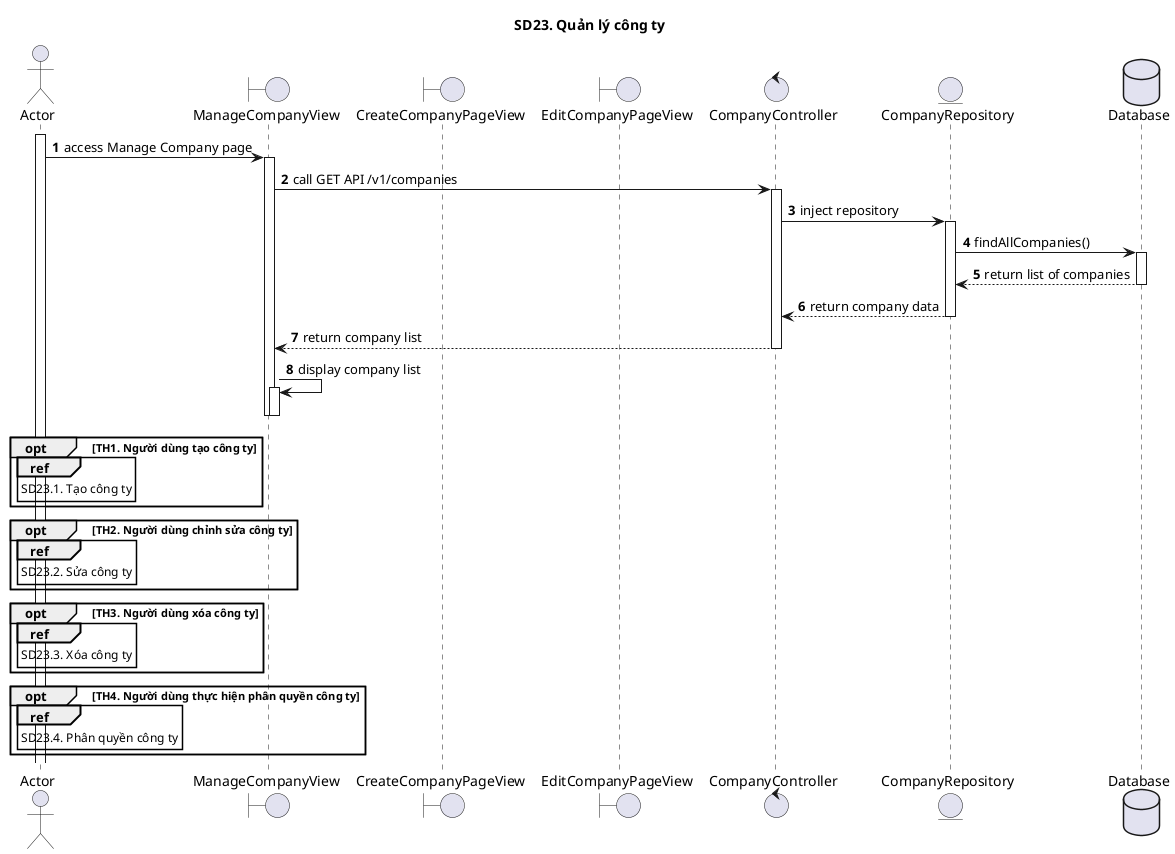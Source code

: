 @startuml SQ
autonumber
title SD23. Quản lý công ty
actor "Actor" as actor
boundary "ManageCompanyView" as manageView
boundary "CreateCompanyPageView" as createView
boundary "EditCompanyPageView" as editView
control "CompanyController" as controller
entity "CompanyRepository" as model
database "Database" as database
' Main Flow
activate actor
actor -> manageView : access Manage Company page
activate manageView
manageView -> controller : call GET API /v1/companies
activate controller
controller -> model : inject repository
activate model
model -> database : findAllCompanies()
activate database
database --> model : return list of companies
deactivate database
model --> controller : return company data
deactivate model
controller --> manageView : return company list
deactivate controller
manageView -> manageView : display company list
activate manageView
deactivate manageView
deactivate manageView
' TH1. Create Company
opt TH1. Người dùng tạo công ty
  ref over actor
SD23.1. Tạo công ty
end ref
end
' TH2. Edit Company
opt TH2. Người dùng chỉnh sửa công ty
  ref over actor
SD23.2. Sửa công ty
end ref
end
' TH3. Delete Company
opt TH3. Người dùng xóa công ty
  ref over actor
SD23.3. Xóa công ty
end ref
end
' TH4. Assign Company Permissions (UC24)
opt TH4. Người dùng thực hiện phân quyền công ty
  ref over actor
SD23.4. Phân quyền công ty
end ref
end
@enduml